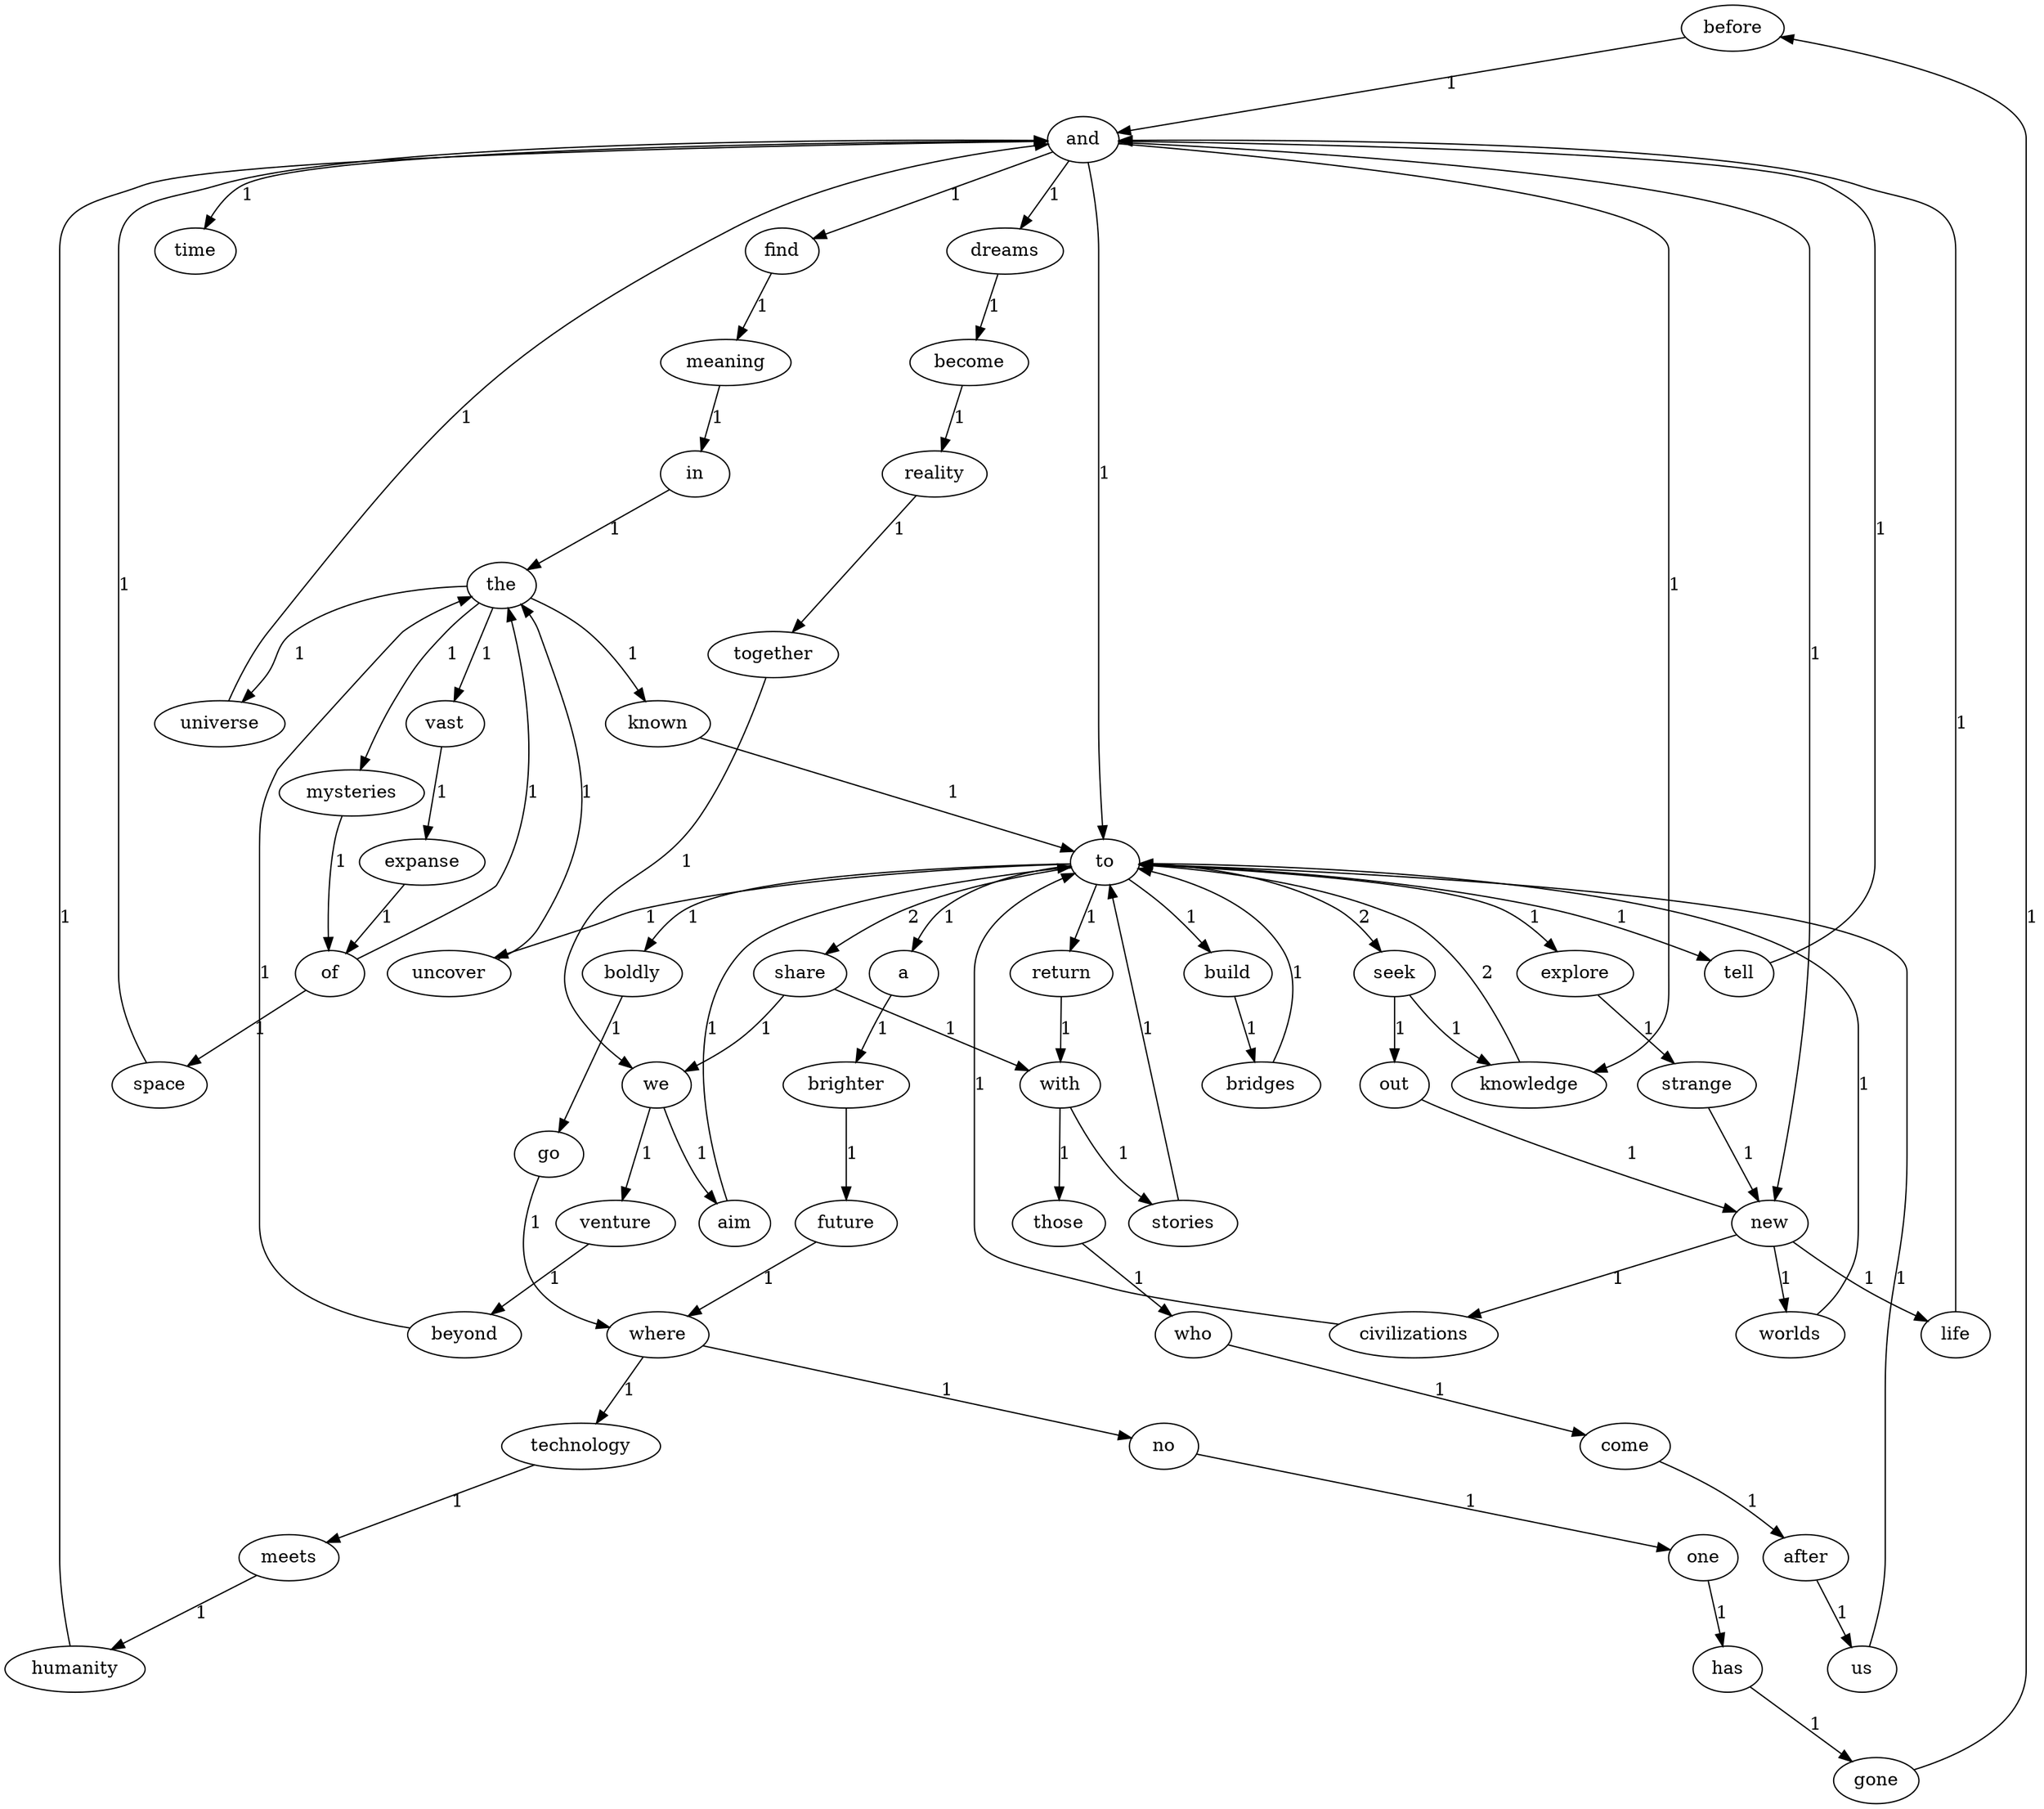 digraph G {
    "before" -> "and" [label="1"];
    "tell" -> "and" [label="1"];
    "beyond" -> "the" [label="1"];
    "space" -> "and" [label="1"];
    "find" -> "meaning" [label="1"];
    "meaning" -> "in" [label="1"];
    "has" -> "gone" [label="1"];
    "civilizations" -> "to" [label="1"];
    "those" -> "who" [label="1"];
    "us" -> "to" [label="1"];
    "knowledge" -> "to" [label="2"];
    "new" -> "worlds" [label="1"];
    "new" -> "civilizations" [label="1"];
    "new" -> "life" [label="1"];
    "meets" -> "humanity" [label="1"];
    "in" -> "the" [label="1"];
    "mysteries" -> "of" [label="1"];
    "come" -> "after" [label="1"];
    "bridges" -> "to" [label="1"];
    "uncover" -> "the" [label="1"];
    "strange" -> "new" [label="1"];
    "venture" -> "beyond" [label="1"];
    "expanse" -> "of" [label="1"];
    "gone" -> "before" [label="1"];
    "reality" -> "together" [label="1"];
    "who" -> "come" [label="1"];
    "become" -> "reality" [label="1"];
    "no" -> "one" [label="1"];
    "worlds" -> "to" [label="1"];
    "aim" -> "to" [label="1"];
    "dreams" -> "become" [label="1"];
    "seek" -> "out" [label="1"];
    "seek" -> "knowledge" [label="1"];
    "life" -> "and" [label="1"];
    "we" -> "aim" [label="1"];
    "we" -> "venture" [label="1"];
    "out" -> "new" [label="1"];
    "known" -> "to" [label="1"];
    "and" -> "new" [label="1"];
    "and" -> "find" [label="1"];
    "and" -> "dreams" [label="1"];
    "and" -> "to" [label="1"];
    "and" -> "time" [label="1"];
    "and" -> "knowledge" [label="1"];
    "of" -> "the" [label="1"];
    "of" -> "space" [label="1"];
    "where" -> "no" [label="1"];
    "where" -> "technology" [label="1"];
    "share" -> "with" [label="1"];
    "share" -> "we" [label="1"];
    "boldly" -> "go" [label="1"];
    "after" -> "us" [label="1"];
    "together" -> "we" [label="1"];
    "humanity" -> "and" [label="1"];
    "a" -> "brighter" [label="1"];
    "stories" -> "to" [label="1"];
    "explore" -> "strange" [label="1"];
    "brighter" -> "future" [label="1"];
    "one" -> "has" [label="1"];
    "go" -> "where" [label="1"];
    "technology" -> "meets" [label="1"];
    "the" -> "known" [label="1"];
    "the" -> "universe" [label="1"];
    "the" -> "mysteries" [label="1"];
    "the" -> "vast" [label="1"];
    "with" -> "stories" [label="1"];
    "with" -> "those" [label="1"];
    "build" -> "bridges" [label="1"];
    "future" -> "where" [label="1"];
    "universe" -> "and" [label="1"];
    "to" -> "a" [label="1"];
    "to" -> "explore" [label="1"];
    "to" -> "build" [label="1"];
    "to" -> "tell" [label="1"];
    "to" -> "share" [label="2"];
    "to" -> "boldly" [label="1"];
    "to" -> "uncover" [label="1"];
    "to" -> "seek" [label="2"];
    "to" -> "return" [label="1"];
    "vast" -> "expanse" [label="1"];
    "return" -> "with" [label="1"];
}
